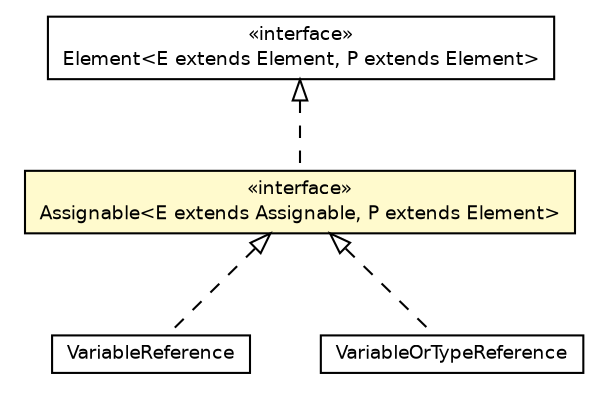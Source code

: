 #!/usr/local/bin/dot
#
# Class diagram 
# Generated by UMLGraph version 5.2 (http://www.umlgraph.org/)
#

digraph G {
	edge [fontname="Helvetica",fontsize=10,labelfontname="Helvetica",labelfontsize=10];
	node [fontname="Helvetica",fontsize=10,shape=plaintext];
	nodesep=0.25;
	ranksep=0.5;
	// chameleon.core.element.Element<E extends chameleon.core.element.Element, P extends chameleon.core.element.Element>
	c8701 [label=<<table title="chameleon.core.element.Element" border="0" cellborder="1" cellspacing="0" cellpadding="2" port="p" href="../element/Element.html">
		<tr><td><table border="0" cellspacing="0" cellpadding="1">
<tr><td align="center" balign="center"> &#171;interface&#187; </td></tr>
<tr><td align="center" balign="center"> Element&lt;E extends Element, P extends Element&gt; </td></tr>
		</table></td></tr>
		</table>>, fontname="Helvetica", fontcolor="black", fontsize=9.0];
	// chameleon.core.expression.VariableReference
	c8703 [label=<<table title="chameleon.core.expression.VariableReference" border="0" cellborder="1" cellspacing="0" cellpadding="2" port="p" href="./VariableReference.html">
		<tr><td><table border="0" cellspacing="0" cellpadding="1">
<tr><td align="center" balign="center"> VariableReference </td></tr>
		</table></td></tr>
		</table>>, fontname="Helvetica", fontcolor="black", fontsize=9.0];
	// chameleon.core.expression.VariableOrTypeReference
	c8704 [label=<<table title="chameleon.core.expression.VariableOrTypeReference" border="0" cellborder="1" cellspacing="0" cellpadding="2" port="p" href="./VariableOrTypeReference.html">
		<tr><td><table border="0" cellspacing="0" cellpadding="1">
<tr><td align="center" balign="center"> VariableOrTypeReference </td></tr>
		</table></td></tr>
		</table>>, fontname="Helvetica", fontcolor="black", fontsize=9.0];
	// chameleon.core.expression.Assignable<E extends chameleon.core.expression.Assignable, P extends chameleon.core.element.Element>
	c8714 [label=<<table title="chameleon.core.expression.Assignable" border="0" cellborder="1" cellspacing="0" cellpadding="2" port="p" bgcolor="lemonChiffon" href="./Assignable.html">
		<tr><td><table border="0" cellspacing="0" cellpadding="1">
<tr><td align="center" balign="center"> &#171;interface&#187; </td></tr>
<tr><td align="center" balign="center"> Assignable&lt;E extends Assignable, P extends Element&gt; </td></tr>
		</table></td></tr>
		</table>>, fontname="Helvetica", fontcolor="black", fontsize=9.0];
	//chameleon.core.expression.VariableReference implements chameleon.core.expression.Assignable<E extends chameleon.core.expression.Assignable, P extends chameleon.core.element.Element>
	c8714:p -> c8703:p [dir=back,arrowtail=empty,style=dashed];
	//chameleon.core.expression.VariableOrTypeReference implements chameleon.core.expression.Assignable<E extends chameleon.core.expression.Assignable, P extends chameleon.core.element.Element>
	c8714:p -> c8704:p [dir=back,arrowtail=empty,style=dashed];
	//chameleon.core.expression.Assignable<E extends chameleon.core.expression.Assignable, P extends chameleon.core.element.Element> implements chameleon.core.element.Element<E extends chameleon.core.element.Element, P extends chameleon.core.element.Element>
	c8701:p -> c8714:p [dir=back,arrowtail=empty,style=dashed];
}

